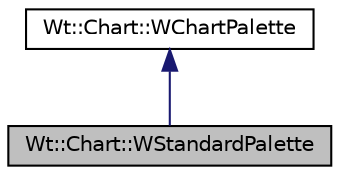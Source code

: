 digraph "Wt::Chart::WStandardPalette"
{
 // LATEX_PDF_SIZE
  edge [fontname="Helvetica",fontsize="10",labelfontname="Helvetica",labelfontsize="10"];
  node [fontname="Helvetica",fontsize="10",shape=record];
  Node1 [label="Wt::Chart::WStandardPalette",height=0.2,width=0.4,color="black", fillcolor="grey75", style="filled", fontcolor="black",tooltip="Standard styling for rendering series in charts."];
  Node2 -> Node1 [dir="back",color="midnightblue",fontsize="10",style="solid",fontname="Helvetica"];
  Node2 [label="Wt::Chart::WChartPalette",height=0.2,width=0.4,color="black", fillcolor="white", style="filled",URL="$classWt_1_1Chart_1_1WChartPalette.html",tooltip="Abstract base class for styling rendered data series in charts."];
}
